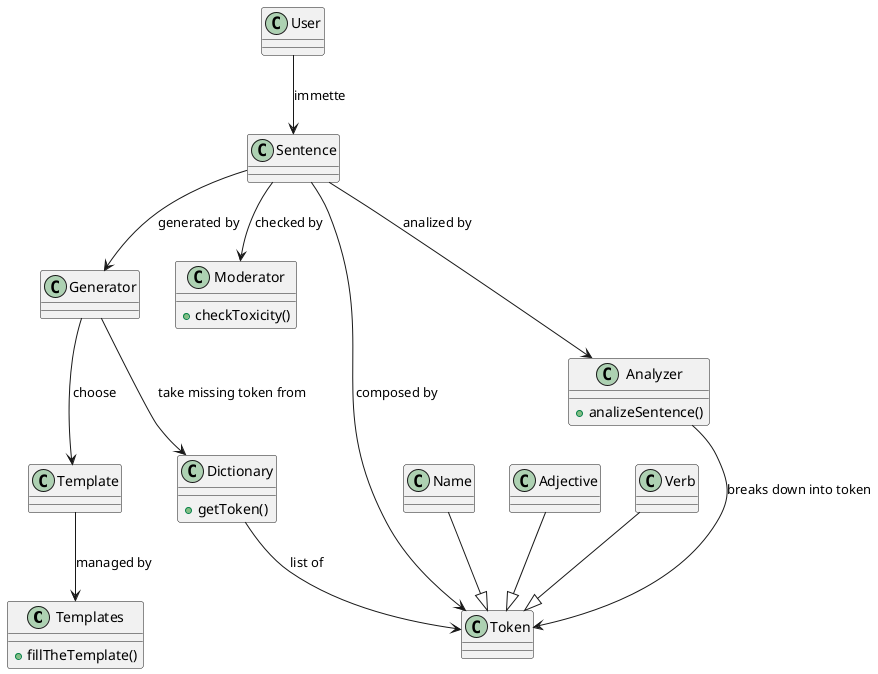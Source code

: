 @startuml Domain_Model

class Templates{
    +fillTheTemplate()
}

class Dictionary{
    +getToken()
}

class Analyzer{
    +analizeSentence()
}

class Moderator{
    +checkToxicity()
}


User --> Sentence : immette
Sentence --> Analyzer: analized by
Sentence --> Generator: generated by
'Generator --> Sentence
Sentence --> Token: composed by
Sentence --> Moderator: checked by
Generator --> Template: choose
Template --> Templates: managed by
Generator --> Dictionary: take missing token from
Dictionary --> Token: list of
Analyzer --> Token: breaks down into token

Name --|> Token
Adjective --|> Token
Verb --|> Token






@enduml